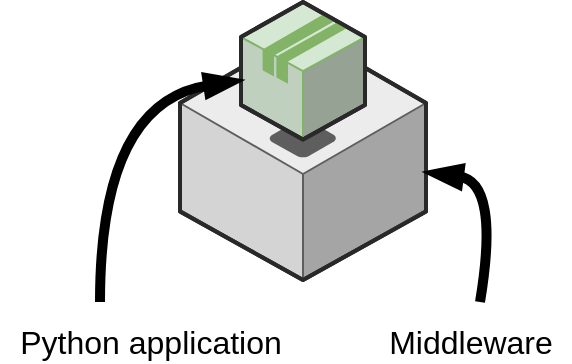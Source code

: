 <mxfile version="13.4.8" type="device"><diagram id="e32DrceBtmmlLsic5OUB" name="Page-1"><mxGraphModel dx="1233" dy="513" grid="1" gridSize="10" guides="1" tooltips="1" connect="1" arrows="1" fold="1" page="1" pageScale="1" pageWidth="291" pageHeight="413" math="0" shadow="0"><root><mxCell id="0"/><mxCell id="1" parent="0"/><mxCell id="4o69yJD2-2eZS4JUL1dF-1" value="" style="verticalLabelPosition=bottom;html=1;verticalAlign=top;strokeWidth=1;align=center;outlineConnect=0;dashed=0;outlineConnect=0;shape=mxgraph.aws3d.application_server;fillColor=#ECECEC;strokeColor=#5E5E5E;aspect=fixed;" vertex="1" parent="1"><mxGeometry x="80" y="145" width="123" height="124" as="geometry"/></mxCell><mxCell id="4o69yJD2-2eZS4JUL1dF-2" value="" style="verticalLabelPosition=bottom;html=1;verticalAlign=top;strokeWidth=1;align=center;outlineConnect=0;dashed=0;outlineConnect=0;shape=mxgraph.aws3d.application;fillColor=#d5e8d4;strokeColor=#82b366;aspect=fixed;" vertex="1" parent="1"><mxGeometry x="110.5" y="130" width="62" height="68.8" as="geometry"/></mxCell><mxCell id="4o69yJD2-2eZS4JUL1dF-4" value="" style="endArrow=blockThin;html=1;jumpStyle=none;arcSize=6000;strokeWidth=5;curved=1;endFill=1;" edge="1" parent="1" target="4o69yJD2-2eZS4JUL1dF-2"><mxGeometry width="50" height="50" relative="1" as="geometry"><mxPoint x="40" y="280" as="sourcePoint"/><mxPoint x="60" y="150" as="targetPoint"/><Array as="points"><mxPoint x="40" y="180"/></Array></mxGeometry></mxCell><mxCell id="4o69yJD2-2eZS4JUL1dF-5" value="" style="endArrow=blockThin;html=1;jumpStyle=none;arcSize=6000;strokeWidth=5;endFill=1;curved=1;" edge="1" parent="1" target="4o69yJD2-2eZS4JUL1dF-1"><mxGeometry width="50" height="50" relative="1" as="geometry"><mxPoint x="230" y="280" as="sourcePoint"/><mxPoint x="300.5" y="179.165" as="targetPoint"/><Array as="points"><mxPoint x="240" y="220"/></Array></mxGeometry></mxCell><mxCell id="2" value="&lt;font style=&quot;font-size: 16px&quot;&gt;Python application&lt;/font&gt;" style="text;html=1;align=center;verticalAlign=middle;resizable=0;points=[];autosize=1;" vertex="1" parent="1"><mxGeometry x="-10" y="290" width="150" height="20" as="geometry"/></mxCell><mxCell id="4o69yJD2-2eZS4JUL1dF-6" value="&lt;font style=&quot;font-size: 16px&quot;&gt;Middleware&lt;/font&gt;" style="text;html=1;align=center;verticalAlign=middle;resizable=0;points=[];autosize=1;" vertex="1" parent="1"><mxGeometry x="175" y="290" width="100" height="20" as="geometry"/></mxCell></root></mxGraphModel></diagram></mxfile>